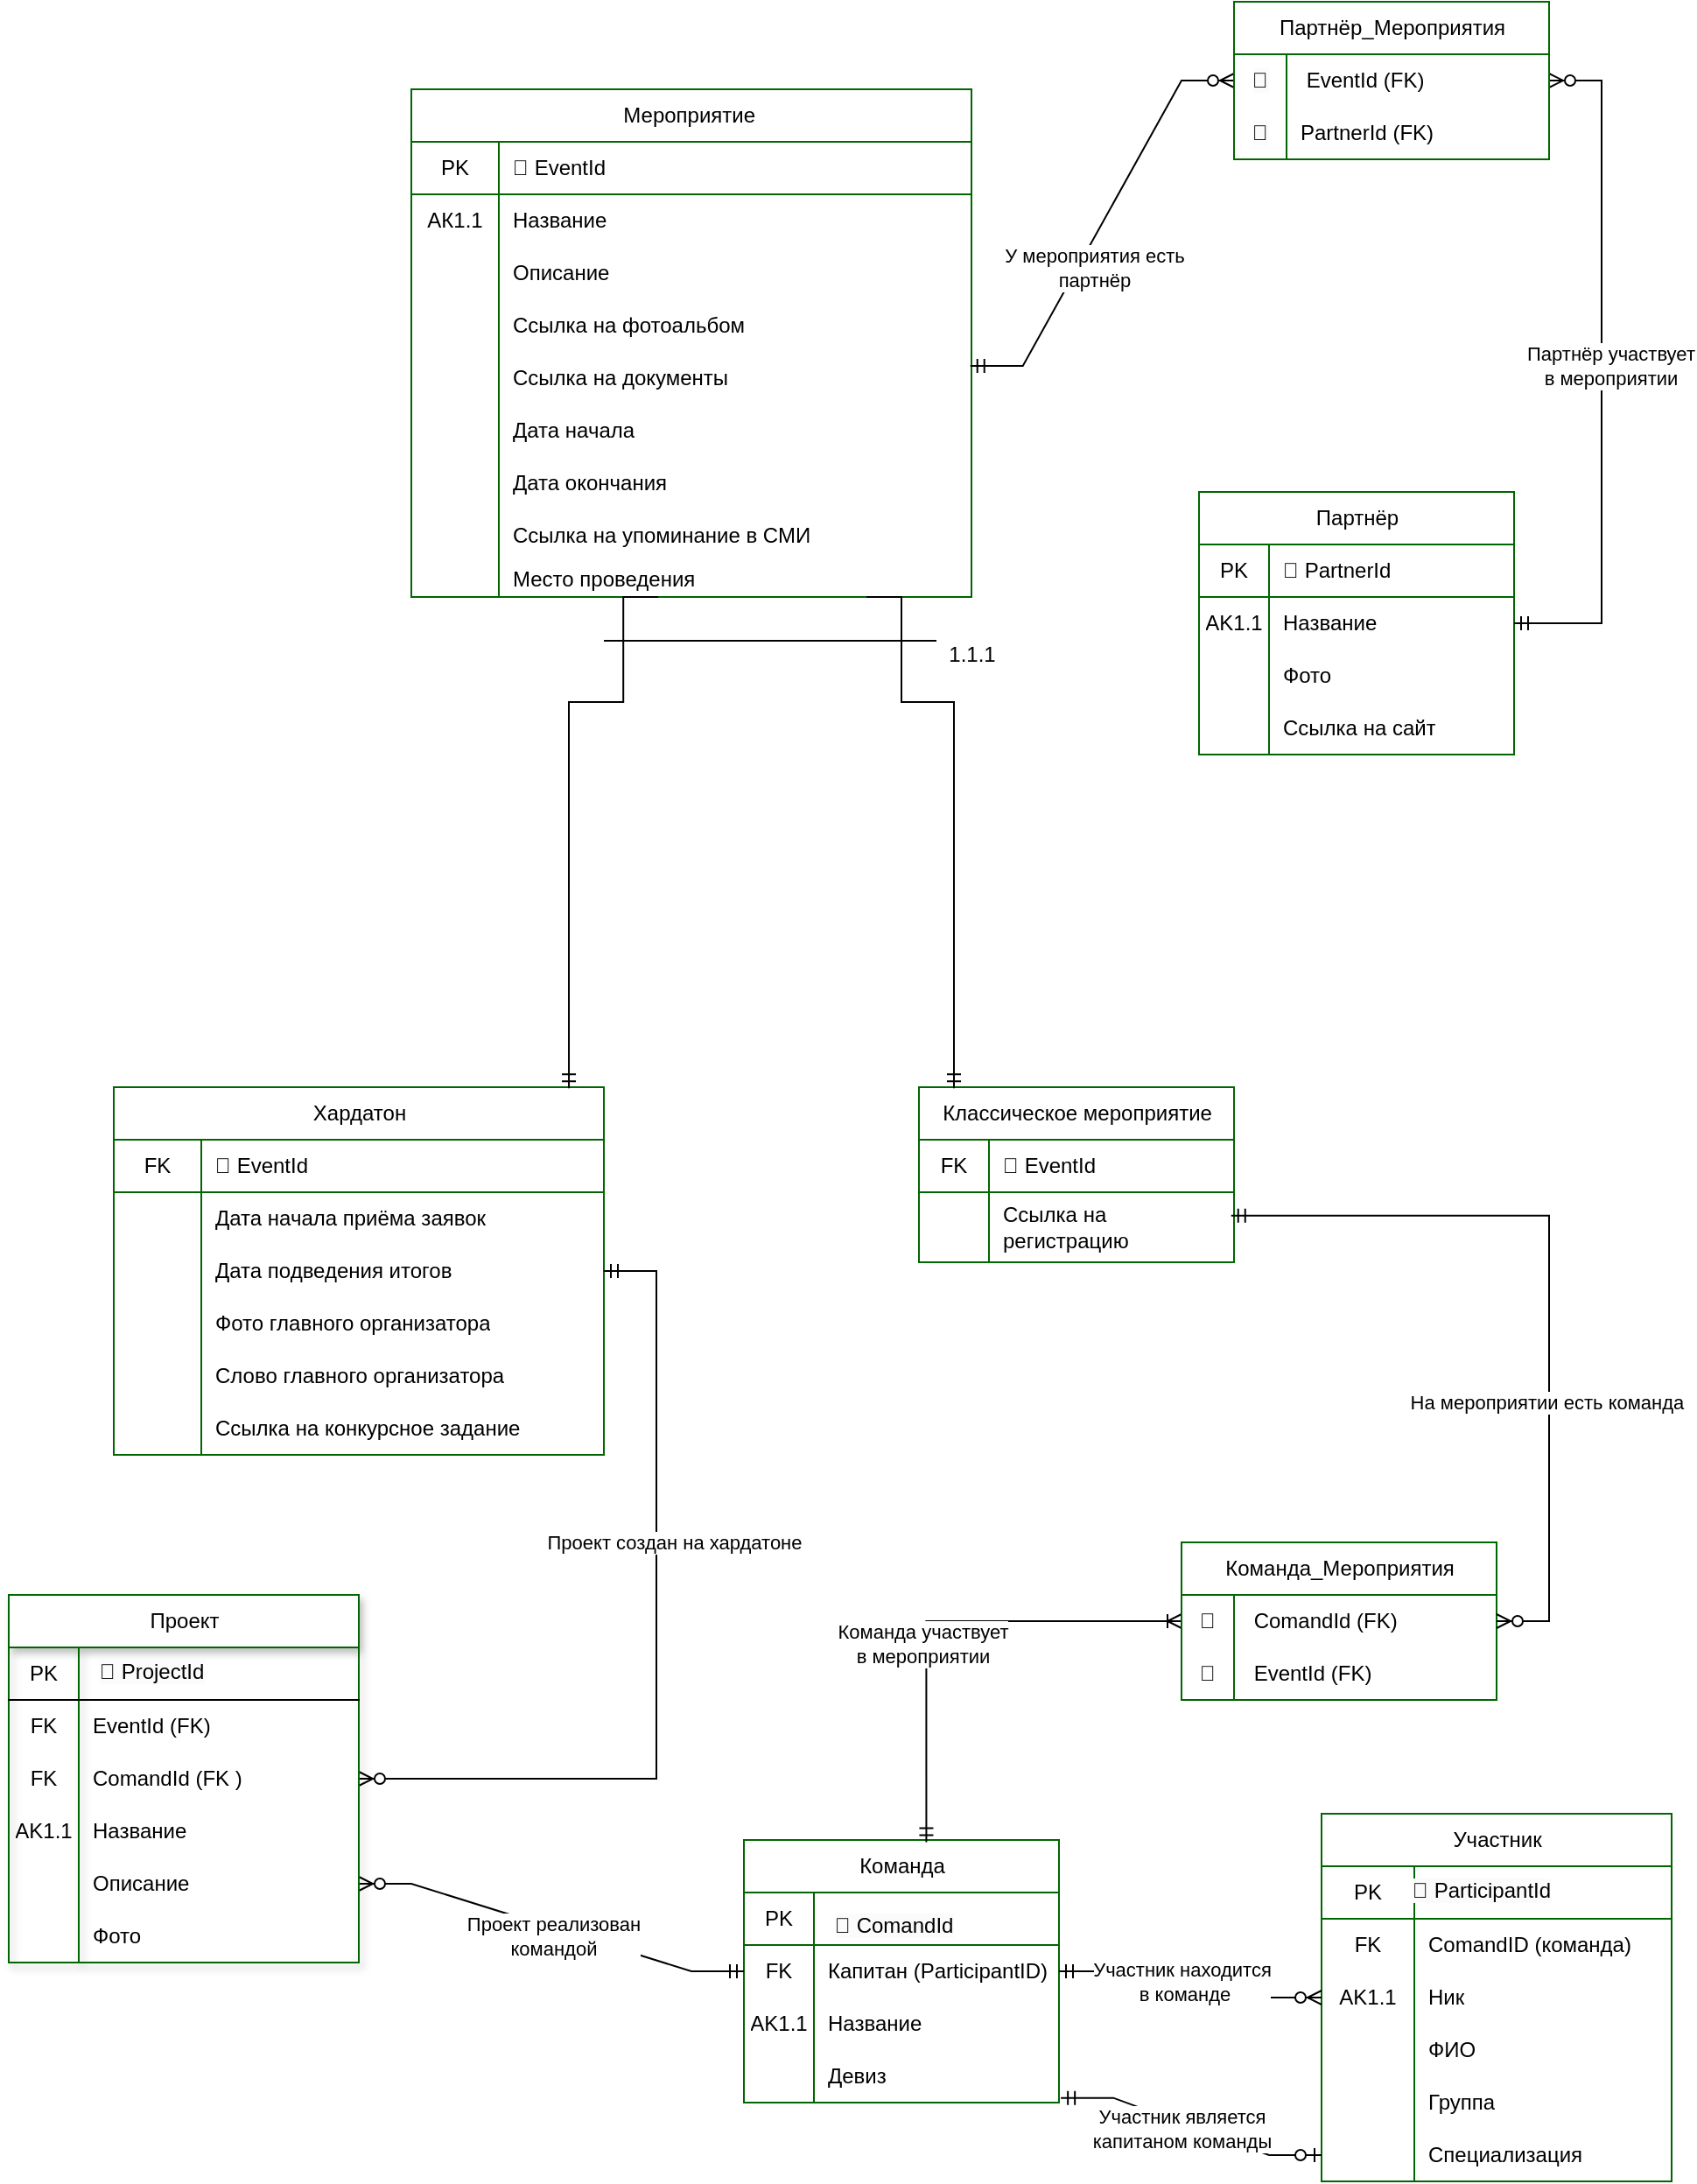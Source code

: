 <mxfile version="22.1.7" type="device">
  <diagram id="aGIFhMdzsM98lvhKbbP2" name="Rel">
    <mxGraphModel dx="1861" dy="1609" grid="1" gridSize="10" guides="1" tooltips="1" connect="1" arrows="1" fold="1" page="1" pageScale="1" pageWidth="827" pageHeight="1169" math="0" shadow="0">
      <root>
        <mxCell id="0" />
        <mxCell id="1" parent="0" />
        <mxCell id="I134rd438eyBnRnEvHKw-1" value="Мероприятие&amp;nbsp;" style="shape=table;startSize=30;container=1;collapsible=1;childLayout=tableLayout;fixedRows=1;rowLines=0;fontStyle=0;align=center;resizeLast=1;html=1;strokeColor=#006600;" parent="1" vertex="1">
          <mxGeometry x="160" y="-440" width="320" height="290" as="geometry">
            <mxRectangle x="190" y="20" width="120" height="30" as="alternateBounds" />
          </mxGeometry>
        </mxCell>
        <mxCell id="I134rd438eyBnRnEvHKw-2" value="" style="shape=tableRow;horizontal=0;startSize=0;swimlaneHead=0;swimlaneBody=0;fillColor=none;collapsible=0;dropTarget=0;points=[[0,0.5],[1,0.5]];portConstraint=eastwest;top=0;left=0;right=0;bottom=1;strokeColor=#006600;fontStyle=0" parent="I134rd438eyBnRnEvHKw-1" vertex="1">
          <mxGeometry y="30" width="320" height="30" as="geometry" />
        </mxCell>
        <mxCell id="I134rd438eyBnRnEvHKw-3" value="&lt;span style=&quot;&quot;&gt;PK&lt;/span&gt;" style="shape=partialRectangle;connectable=0;fillColor=none;top=0;left=0;bottom=0;right=0;fontStyle=0;overflow=hidden;whiteSpace=wrap;html=1;strokeColor=#006600;" parent="I134rd438eyBnRnEvHKw-2" vertex="1">
          <mxGeometry width="50" height="30" as="geometry">
            <mxRectangle width="50" height="30" as="alternateBounds" />
          </mxGeometry>
        </mxCell>
        <mxCell id="I134rd438eyBnRnEvHKw-4" value="" style="shape=partialRectangle;connectable=0;fillColor=none;top=0;left=0;bottom=0;right=0;align=left;spacingLeft=6;fontStyle=4;overflow=hidden;whiteSpace=wrap;html=1;strokeColor=#006600;" parent="I134rd438eyBnRnEvHKw-2" vertex="1">
          <mxGeometry x="50" width="270" height="30" as="geometry">
            <mxRectangle width="270" height="30" as="alternateBounds" />
          </mxGeometry>
        </mxCell>
        <mxCell id="I134rd438eyBnRnEvHKw-5" value="" style="shape=tableRow;horizontal=0;startSize=0;swimlaneHead=0;swimlaneBody=0;fillColor=none;collapsible=0;dropTarget=0;points=[[0,0.5],[1,0.5]];portConstraint=eastwest;top=0;left=0;right=0;bottom=0;strokeColor=#006600;fontStyle=0" parent="I134rd438eyBnRnEvHKw-1" vertex="1">
          <mxGeometry y="60" width="320" height="30" as="geometry" />
        </mxCell>
        <mxCell id="I134rd438eyBnRnEvHKw-6" value="АК1.1" style="shape=partialRectangle;connectable=0;fillColor=none;top=0;left=0;bottom=0;right=0;editable=1;overflow=hidden;whiteSpace=wrap;html=1;strokeColor=#006600;fontStyle=0" parent="I134rd438eyBnRnEvHKw-5" vertex="1">
          <mxGeometry width="50" height="30" as="geometry">
            <mxRectangle width="50" height="30" as="alternateBounds" />
          </mxGeometry>
        </mxCell>
        <mxCell id="I134rd438eyBnRnEvHKw-7" value="Название" style="shape=partialRectangle;connectable=0;fillColor=none;top=0;left=0;bottom=0;right=0;align=left;spacingLeft=6;overflow=hidden;whiteSpace=wrap;html=1;strokeColor=#006600;fontStyle=0" parent="I134rd438eyBnRnEvHKw-5" vertex="1">
          <mxGeometry x="50" width="270" height="30" as="geometry">
            <mxRectangle width="270" height="30" as="alternateBounds" />
          </mxGeometry>
        </mxCell>
        <mxCell id="I134rd438eyBnRnEvHKw-8" value="" style="shape=tableRow;horizontal=0;startSize=0;swimlaneHead=0;swimlaneBody=0;fillColor=none;collapsible=0;dropTarget=0;points=[[0,0.5],[1,0.5]];portConstraint=eastwest;top=0;left=0;right=0;bottom=0;strokeColor=#006600;fontStyle=0" parent="I134rd438eyBnRnEvHKw-1" vertex="1">
          <mxGeometry y="90" width="320" height="30" as="geometry" />
        </mxCell>
        <mxCell id="I134rd438eyBnRnEvHKw-9" value="" style="shape=partialRectangle;connectable=0;fillColor=none;top=0;left=0;bottom=0;right=0;editable=1;overflow=hidden;whiteSpace=wrap;html=1;strokeColor=#006600;fontStyle=0" parent="I134rd438eyBnRnEvHKw-8" vertex="1">
          <mxGeometry width="50" height="30" as="geometry">
            <mxRectangle width="50" height="30" as="alternateBounds" />
          </mxGeometry>
        </mxCell>
        <mxCell id="I134rd438eyBnRnEvHKw-10" value="Описание" style="shape=partialRectangle;connectable=0;fillColor=none;top=0;left=0;bottom=0;right=0;align=left;spacingLeft=6;overflow=hidden;whiteSpace=wrap;html=1;strokeColor=#006600;fontStyle=0" parent="I134rd438eyBnRnEvHKw-8" vertex="1">
          <mxGeometry x="50" width="270" height="30" as="geometry">
            <mxRectangle width="270" height="30" as="alternateBounds" />
          </mxGeometry>
        </mxCell>
        <mxCell id="I134rd438eyBnRnEvHKw-11" value="" style="shape=tableRow;horizontal=0;startSize=0;swimlaneHead=0;swimlaneBody=0;fillColor=none;collapsible=0;dropTarget=0;points=[[0,0.5],[1,0.5]];portConstraint=eastwest;top=0;left=0;right=0;bottom=0;strokeColor=#006600;fontStyle=0" parent="I134rd438eyBnRnEvHKw-1" vertex="1">
          <mxGeometry y="120" width="320" height="30" as="geometry" />
        </mxCell>
        <mxCell id="I134rd438eyBnRnEvHKw-12" value="" style="shape=partialRectangle;connectable=0;fillColor=none;top=0;left=0;bottom=0;right=0;editable=1;overflow=hidden;whiteSpace=wrap;html=1;strokeColor=#006600;fontStyle=0" parent="I134rd438eyBnRnEvHKw-11" vertex="1">
          <mxGeometry width="50" height="30" as="geometry">
            <mxRectangle width="50" height="30" as="alternateBounds" />
          </mxGeometry>
        </mxCell>
        <mxCell id="I134rd438eyBnRnEvHKw-13" value="Ссылка на фотоальбом" style="shape=partialRectangle;connectable=0;fillColor=none;top=0;left=0;bottom=0;right=0;align=left;spacingLeft=6;overflow=hidden;whiteSpace=wrap;html=1;strokeColor=#006600;fontStyle=0" parent="I134rd438eyBnRnEvHKw-11" vertex="1">
          <mxGeometry x="50" width="270" height="30" as="geometry">
            <mxRectangle width="270" height="30" as="alternateBounds" />
          </mxGeometry>
        </mxCell>
        <mxCell id="I134rd438eyBnRnEvHKw-93" value="" style="shape=tableRow;horizontal=0;startSize=0;swimlaneHead=0;swimlaneBody=0;fillColor=none;collapsible=0;dropTarget=0;points=[[0,0.5],[1,0.5]];portConstraint=eastwest;top=0;left=0;right=0;bottom=0;strokeColor=#006600;fontStyle=0" parent="I134rd438eyBnRnEvHKw-1" vertex="1">
          <mxGeometry y="150" width="320" height="30" as="geometry" />
        </mxCell>
        <mxCell id="I134rd438eyBnRnEvHKw-94" value="" style="shape=partialRectangle;connectable=0;fillColor=none;top=0;left=0;bottom=0;right=0;editable=1;overflow=hidden;whiteSpace=wrap;html=1;strokeColor=#006600;fontStyle=0" parent="I134rd438eyBnRnEvHKw-93" vertex="1">
          <mxGeometry width="50" height="30" as="geometry">
            <mxRectangle width="50" height="30" as="alternateBounds" />
          </mxGeometry>
        </mxCell>
        <mxCell id="I134rd438eyBnRnEvHKw-95" value="Ссылка на документы" style="shape=partialRectangle;connectable=0;fillColor=none;top=0;left=0;bottom=0;right=0;align=left;spacingLeft=6;overflow=hidden;whiteSpace=wrap;html=1;strokeColor=#006600;fontStyle=0" parent="I134rd438eyBnRnEvHKw-93" vertex="1">
          <mxGeometry x="50" width="270" height="30" as="geometry">
            <mxRectangle width="270" height="30" as="alternateBounds" />
          </mxGeometry>
        </mxCell>
        <mxCell id="I134rd438eyBnRnEvHKw-96" value="" style="shape=tableRow;horizontal=0;startSize=0;swimlaneHead=0;swimlaneBody=0;fillColor=none;collapsible=0;dropTarget=0;points=[[0,0.5],[1,0.5]];portConstraint=eastwest;top=0;left=0;right=0;bottom=0;strokeColor=#006600;fontStyle=0" parent="I134rd438eyBnRnEvHKw-1" vertex="1">
          <mxGeometry y="180" width="320" height="30" as="geometry" />
        </mxCell>
        <mxCell id="I134rd438eyBnRnEvHKw-97" value="" style="shape=partialRectangle;connectable=0;fillColor=none;top=0;left=0;bottom=0;right=0;editable=1;overflow=hidden;whiteSpace=wrap;html=1;strokeColor=#006600;fontStyle=0" parent="I134rd438eyBnRnEvHKw-96" vertex="1">
          <mxGeometry width="50" height="30" as="geometry">
            <mxRectangle width="50" height="30" as="alternateBounds" />
          </mxGeometry>
        </mxCell>
        <mxCell id="I134rd438eyBnRnEvHKw-98" value="Дата начала" style="shape=partialRectangle;connectable=0;fillColor=none;top=0;left=0;bottom=0;right=0;align=left;spacingLeft=6;overflow=hidden;whiteSpace=wrap;html=1;strokeColor=#006600;fontStyle=0" parent="I134rd438eyBnRnEvHKw-96" vertex="1">
          <mxGeometry x="50" width="270" height="30" as="geometry">
            <mxRectangle width="270" height="30" as="alternateBounds" />
          </mxGeometry>
        </mxCell>
        <mxCell id="I134rd438eyBnRnEvHKw-137" value="" style="shape=tableRow;horizontal=0;startSize=0;swimlaneHead=0;swimlaneBody=0;fillColor=none;collapsible=0;dropTarget=0;points=[[0,0.5],[1,0.5]];portConstraint=eastwest;top=0;left=0;right=0;bottom=0;strokeColor=#006600;fontStyle=0" parent="I134rd438eyBnRnEvHKw-1" vertex="1">
          <mxGeometry y="210" width="320" height="30" as="geometry" />
        </mxCell>
        <mxCell id="I134rd438eyBnRnEvHKw-138" value="" style="shape=partialRectangle;connectable=0;fillColor=none;top=0;left=0;bottom=0;right=0;editable=1;overflow=hidden;whiteSpace=wrap;html=1;strokeColor=#006600;fontStyle=0" parent="I134rd438eyBnRnEvHKw-137" vertex="1">
          <mxGeometry width="50" height="30" as="geometry">
            <mxRectangle width="50" height="30" as="alternateBounds" />
          </mxGeometry>
        </mxCell>
        <mxCell id="I134rd438eyBnRnEvHKw-139" value="Дата окончания" style="shape=partialRectangle;connectable=0;fillColor=none;top=0;left=0;bottom=0;right=0;align=left;spacingLeft=6;overflow=hidden;whiteSpace=wrap;html=1;strokeColor=#006600;fontStyle=0" parent="I134rd438eyBnRnEvHKw-137" vertex="1">
          <mxGeometry x="50" width="270" height="30" as="geometry">
            <mxRectangle width="270" height="30" as="alternateBounds" />
          </mxGeometry>
        </mxCell>
        <mxCell id="I134rd438eyBnRnEvHKw-140" value="" style="shape=tableRow;horizontal=0;startSize=0;swimlaneHead=0;swimlaneBody=0;fillColor=none;collapsible=0;dropTarget=0;points=[[0,0.5],[1,0.5]];portConstraint=eastwest;top=0;left=0;right=0;bottom=0;strokeColor=#006600;fontStyle=0" parent="I134rd438eyBnRnEvHKw-1" vertex="1">
          <mxGeometry y="240" width="320" height="30" as="geometry" />
        </mxCell>
        <mxCell id="I134rd438eyBnRnEvHKw-141" value="" style="shape=partialRectangle;connectable=0;fillColor=none;top=0;left=0;bottom=0;right=0;editable=1;overflow=hidden;whiteSpace=wrap;html=1;strokeColor=#006600;fontStyle=0" parent="I134rd438eyBnRnEvHKw-140" vertex="1">
          <mxGeometry width="50" height="30" as="geometry">
            <mxRectangle width="50" height="30" as="alternateBounds" />
          </mxGeometry>
        </mxCell>
        <mxCell id="I134rd438eyBnRnEvHKw-142" value="Ссылка на упоминание в СМИ" style="shape=partialRectangle;connectable=0;fillColor=none;top=0;left=0;bottom=0;right=0;align=left;spacingLeft=6;overflow=hidden;whiteSpace=wrap;html=1;strokeColor=#006600;fontStyle=0" parent="I134rd438eyBnRnEvHKw-140" vertex="1">
          <mxGeometry x="50" width="270" height="30" as="geometry">
            <mxRectangle width="270" height="30" as="alternateBounds" />
          </mxGeometry>
        </mxCell>
        <mxCell id="I134rd438eyBnRnEvHKw-143" value="" style="shape=tableRow;horizontal=0;startSize=0;swimlaneHead=0;swimlaneBody=0;fillColor=none;collapsible=0;dropTarget=0;points=[[0,0.5],[1,0.5]];portConstraint=eastwest;top=0;left=0;right=0;bottom=0;strokeColor=#006600;fontStyle=0" parent="I134rd438eyBnRnEvHKw-1" vertex="1">
          <mxGeometry y="270" width="320" height="20" as="geometry" />
        </mxCell>
        <mxCell id="I134rd438eyBnRnEvHKw-144" value="" style="shape=partialRectangle;connectable=0;fillColor=none;top=0;left=0;bottom=0;right=0;editable=1;overflow=hidden;whiteSpace=wrap;html=1;strokeColor=#006600;fontStyle=0" parent="I134rd438eyBnRnEvHKw-143" vertex="1">
          <mxGeometry width="50" height="20" as="geometry">
            <mxRectangle width="50" height="20" as="alternateBounds" />
          </mxGeometry>
        </mxCell>
        <mxCell id="I134rd438eyBnRnEvHKw-145" value="Место проведения" style="shape=partialRectangle;connectable=0;fillColor=none;top=0;left=0;bottom=0;right=0;align=left;spacingLeft=6;overflow=hidden;whiteSpace=wrap;html=1;strokeColor=#006600;fontStyle=0" parent="I134rd438eyBnRnEvHKw-143" vertex="1">
          <mxGeometry x="50" width="270" height="20" as="geometry">
            <mxRectangle width="270" height="20" as="alternateBounds" />
          </mxGeometry>
        </mxCell>
        <mxCell id="I134rd438eyBnRnEvHKw-14" value="Партнёр" style="shape=table;startSize=30;container=1;collapsible=1;childLayout=tableLayout;fixedRows=1;rowLines=0;fontStyle=0;align=center;resizeLast=1;html=1;strokeColor=#006600;" parent="1" vertex="1">
          <mxGeometry x="610" y="-210" width="180" height="150" as="geometry" />
        </mxCell>
        <mxCell id="I134rd438eyBnRnEvHKw-15" value="" style="shape=tableRow;horizontal=0;startSize=0;swimlaneHead=0;swimlaneBody=0;fillColor=none;collapsible=0;dropTarget=0;points=[[0,0.5],[1,0.5]];portConstraint=eastwest;top=0;left=0;right=0;bottom=1;strokeColor=#006600;fontStyle=0" parent="I134rd438eyBnRnEvHKw-14" vertex="1">
          <mxGeometry y="30" width="180" height="30" as="geometry" />
        </mxCell>
        <mxCell id="I134rd438eyBnRnEvHKw-16" value="PK" style="shape=partialRectangle;connectable=0;fillColor=none;top=0;left=0;bottom=0;right=0;fontStyle=0;overflow=hidden;whiteSpace=wrap;html=1;strokeColor=#006600;" parent="I134rd438eyBnRnEvHKw-15" vertex="1">
          <mxGeometry width="40" height="30" as="geometry">
            <mxRectangle width="40" height="30" as="alternateBounds" />
          </mxGeometry>
        </mxCell>
        <mxCell id="I134rd438eyBnRnEvHKw-17" value="" style="shape=partialRectangle;connectable=0;fillColor=none;top=0;left=0;bottom=0;right=0;align=left;spacingLeft=6;fontStyle=4;overflow=hidden;whiteSpace=wrap;html=1;strokeColor=#006600;" parent="I134rd438eyBnRnEvHKw-15" vertex="1">
          <mxGeometry x="40" width="140" height="30" as="geometry">
            <mxRectangle width="140" height="30" as="alternateBounds" />
          </mxGeometry>
        </mxCell>
        <mxCell id="I134rd438eyBnRnEvHKw-18" value="" style="shape=tableRow;horizontal=0;startSize=0;swimlaneHead=0;swimlaneBody=0;fillColor=none;collapsible=0;dropTarget=0;points=[[0,0.5],[1,0.5]];portConstraint=eastwest;top=0;left=0;right=0;bottom=0;strokeColor=#006600;fontStyle=0" parent="I134rd438eyBnRnEvHKw-14" vertex="1">
          <mxGeometry y="60" width="180" height="30" as="geometry" />
        </mxCell>
        <mxCell id="I134rd438eyBnRnEvHKw-19" value="AK1.1" style="shape=partialRectangle;connectable=0;fillColor=none;top=0;left=0;bottom=0;right=0;editable=1;overflow=hidden;whiteSpace=wrap;html=1;strokeColor=#006600;fontStyle=0" parent="I134rd438eyBnRnEvHKw-18" vertex="1">
          <mxGeometry width="40" height="30" as="geometry">
            <mxRectangle width="40" height="30" as="alternateBounds" />
          </mxGeometry>
        </mxCell>
        <mxCell id="I134rd438eyBnRnEvHKw-20" value="Название" style="shape=partialRectangle;connectable=0;fillColor=none;top=0;left=0;bottom=0;right=0;align=left;spacingLeft=6;overflow=hidden;whiteSpace=wrap;html=1;strokeColor=#006600;fontStyle=0" parent="I134rd438eyBnRnEvHKw-18" vertex="1">
          <mxGeometry x="40" width="140" height="30" as="geometry">
            <mxRectangle width="140" height="30" as="alternateBounds" />
          </mxGeometry>
        </mxCell>
        <mxCell id="I134rd438eyBnRnEvHKw-21" value="" style="shape=tableRow;horizontal=0;startSize=0;swimlaneHead=0;swimlaneBody=0;fillColor=none;collapsible=0;dropTarget=0;points=[[0,0.5],[1,0.5]];portConstraint=eastwest;top=0;left=0;right=0;bottom=0;strokeColor=#006600;fontStyle=0" parent="I134rd438eyBnRnEvHKw-14" vertex="1">
          <mxGeometry y="90" width="180" height="30" as="geometry" />
        </mxCell>
        <mxCell id="I134rd438eyBnRnEvHKw-22" value="" style="shape=partialRectangle;connectable=0;fillColor=none;top=0;left=0;bottom=0;right=0;editable=1;overflow=hidden;whiteSpace=wrap;html=1;strokeColor=#006600;fontStyle=0" parent="I134rd438eyBnRnEvHKw-21" vertex="1">
          <mxGeometry width="40" height="30" as="geometry">
            <mxRectangle width="40" height="30" as="alternateBounds" />
          </mxGeometry>
        </mxCell>
        <mxCell id="I134rd438eyBnRnEvHKw-23" value="Фото" style="shape=partialRectangle;connectable=0;fillColor=none;top=0;left=0;bottom=0;right=0;align=left;spacingLeft=6;overflow=hidden;whiteSpace=wrap;html=1;strokeColor=#006600;fontStyle=0" parent="I134rd438eyBnRnEvHKw-21" vertex="1">
          <mxGeometry x="40" width="140" height="30" as="geometry">
            <mxRectangle width="140" height="30" as="alternateBounds" />
          </mxGeometry>
        </mxCell>
        <mxCell id="I134rd438eyBnRnEvHKw-24" value="" style="shape=tableRow;horizontal=0;startSize=0;swimlaneHead=0;swimlaneBody=0;fillColor=none;collapsible=0;dropTarget=0;points=[[0,0.5],[1,0.5]];portConstraint=eastwest;top=0;left=0;right=0;bottom=0;strokeColor=#006600;fontStyle=0" parent="I134rd438eyBnRnEvHKw-14" vertex="1">
          <mxGeometry y="120" width="180" height="30" as="geometry" />
        </mxCell>
        <mxCell id="I134rd438eyBnRnEvHKw-25" value="" style="shape=partialRectangle;connectable=0;fillColor=none;top=0;left=0;bottom=0;right=0;editable=1;overflow=hidden;whiteSpace=wrap;html=1;strokeColor=#006600;fontStyle=0" parent="I134rd438eyBnRnEvHKw-24" vertex="1">
          <mxGeometry width="40" height="30" as="geometry">
            <mxRectangle width="40" height="30" as="alternateBounds" />
          </mxGeometry>
        </mxCell>
        <mxCell id="I134rd438eyBnRnEvHKw-26" value="Ссылка на сайт" style="shape=partialRectangle;connectable=0;fillColor=none;top=0;left=0;bottom=0;right=0;align=left;spacingLeft=6;overflow=hidden;whiteSpace=wrap;html=1;strokeColor=#006600;fontStyle=0" parent="I134rd438eyBnRnEvHKw-24" vertex="1">
          <mxGeometry x="40" width="140" height="30" as="geometry">
            <mxRectangle width="140" height="30" as="alternateBounds" />
          </mxGeometry>
        </mxCell>
        <mxCell id="I134rd438eyBnRnEvHKw-27" value="Хардатон" style="shape=table;startSize=30;container=1;collapsible=1;childLayout=tableLayout;fixedRows=1;rowLines=0;fontStyle=0;align=center;resizeLast=1;html=1;strokeColor=#006600;" parent="1" vertex="1">
          <mxGeometry x="-10" y="130" width="280" height="210" as="geometry" />
        </mxCell>
        <mxCell id="I134rd438eyBnRnEvHKw-28" value="" style="shape=tableRow;horizontal=0;startSize=0;swimlaneHead=0;swimlaneBody=0;fillColor=none;collapsible=0;dropTarget=0;points=[[0,0.5],[1,0.5]];portConstraint=eastwest;top=0;left=0;right=0;bottom=1;strokeColor=#006600;fontStyle=0" parent="I134rd438eyBnRnEvHKw-27" vertex="1">
          <mxGeometry y="30" width="280" height="30" as="geometry" />
        </mxCell>
        <mxCell id="I134rd438eyBnRnEvHKw-29" value="FK" style="shape=partialRectangle;connectable=0;fillColor=none;top=0;left=0;bottom=0;right=0;fontStyle=0;overflow=hidden;whiteSpace=wrap;html=1;strokeColor=#006600;" parent="I134rd438eyBnRnEvHKw-28" vertex="1">
          <mxGeometry width="50" height="30" as="geometry">
            <mxRectangle width="50" height="30" as="alternateBounds" />
          </mxGeometry>
        </mxCell>
        <mxCell id="I134rd438eyBnRnEvHKw-30" value="" style="shape=partialRectangle;connectable=0;fillColor=none;top=0;left=0;bottom=0;right=0;align=left;spacingLeft=6;fontStyle=4;overflow=hidden;whiteSpace=wrap;html=1;strokeColor=#006600;" parent="I134rd438eyBnRnEvHKw-28" vertex="1">
          <mxGeometry x="50" width="230" height="30" as="geometry">
            <mxRectangle width="230" height="30" as="alternateBounds" />
          </mxGeometry>
        </mxCell>
        <mxCell id="I134rd438eyBnRnEvHKw-34" value="" style="shape=tableRow;horizontal=0;startSize=0;swimlaneHead=0;swimlaneBody=0;fillColor=none;collapsible=0;dropTarget=0;points=[[0,0.5],[1,0.5]];portConstraint=eastwest;top=0;left=0;right=0;bottom=0;strokeColor=#006600;fontStyle=0" parent="I134rd438eyBnRnEvHKw-27" vertex="1">
          <mxGeometry y="60" width="280" height="30" as="geometry" />
        </mxCell>
        <mxCell id="I134rd438eyBnRnEvHKw-35" value="" style="shape=partialRectangle;connectable=0;fillColor=none;top=0;left=0;bottom=0;right=0;editable=1;overflow=hidden;whiteSpace=wrap;html=1;strokeColor=#006600;fontStyle=0" parent="I134rd438eyBnRnEvHKw-34" vertex="1">
          <mxGeometry width="50" height="30" as="geometry">
            <mxRectangle width="50" height="30" as="alternateBounds" />
          </mxGeometry>
        </mxCell>
        <mxCell id="I134rd438eyBnRnEvHKw-36" value="Дата начала приёма заявок" style="shape=partialRectangle;connectable=0;fillColor=none;top=0;left=0;bottom=0;right=0;align=left;spacingLeft=6;overflow=hidden;whiteSpace=wrap;html=1;strokeColor=#006600;fontStyle=0" parent="I134rd438eyBnRnEvHKw-34" vertex="1">
          <mxGeometry x="50" width="230" height="30" as="geometry">
            <mxRectangle width="230" height="30" as="alternateBounds" />
          </mxGeometry>
        </mxCell>
        <mxCell id="I134rd438eyBnRnEvHKw-37" value="" style="shape=tableRow;horizontal=0;startSize=0;swimlaneHead=0;swimlaneBody=0;fillColor=none;collapsible=0;dropTarget=0;points=[[0,0.5],[1,0.5]];portConstraint=eastwest;top=0;left=0;right=0;bottom=0;strokeColor=#006600;fontStyle=0" parent="I134rd438eyBnRnEvHKw-27" vertex="1">
          <mxGeometry y="90" width="280" height="30" as="geometry" />
        </mxCell>
        <mxCell id="I134rd438eyBnRnEvHKw-38" value="" style="shape=partialRectangle;connectable=0;fillColor=none;top=0;left=0;bottom=0;right=0;editable=1;overflow=hidden;whiteSpace=wrap;html=1;strokeColor=#006600;fontStyle=0" parent="I134rd438eyBnRnEvHKw-37" vertex="1">
          <mxGeometry width="50" height="30" as="geometry">
            <mxRectangle width="50" height="30" as="alternateBounds" />
          </mxGeometry>
        </mxCell>
        <mxCell id="I134rd438eyBnRnEvHKw-39" value="Дата подведения итогов" style="shape=partialRectangle;connectable=0;fillColor=none;top=0;left=0;bottom=0;right=0;align=left;spacingLeft=6;overflow=hidden;whiteSpace=wrap;html=1;strokeColor=#006600;fontStyle=0" parent="I134rd438eyBnRnEvHKw-37" vertex="1">
          <mxGeometry x="50" width="230" height="30" as="geometry">
            <mxRectangle width="230" height="30" as="alternateBounds" />
          </mxGeometry>
        </mxCell>
        <mxCell id="I134rd438eyBnRnEvHKw-146" value="" style="shape=tableRow;horizontal=0;startSize=0;swimlaneHead=0;swimlaneBody=0;fillColor=none;collapsible=0;dropTarget=0;points=[[0,0.5],[1,0.5]];portConstraint=eastwest;top=0;left=0;right=0;bottom=0;strokeColor=#006600;fontStyle=0" parent="I134rd438eyBnRnEvHKw-27" vertex="1">
          <mxGeometry y="120" width="280" height="30" as="geometry" />
        </mxCell>
        <mxCell id="I134rd438eyBnRnEvHKw-147" value="" style="shape=partialRectangle;connectable=0;fillColor=none;top=0;left=0;bottom=0;right=0;editable=1;overflow=hidden;whiteSpace=wrap;html=1;strokeColor=#006600;fontStyle=0" parent="I134rd438eyBnRnEvHKw-146" vertex="1">
          <mxGeometry width="50" height="30" as="geometry">
            <mxRectangle width="50" height="30" as="alternateBounds" />
          </mxGeometry>
        </mxCell>
        <mxCell id="I134rd438eyBnRnEvHKw-148" value="Фото главного организатора" style="shape=partialRectangle;connectable=0;fillColor=none;top=0;left=0;bottom=0;right=0;align=left;spacingLeft=6;overflow=hidden;whiteSpace=wrap;html=1;strokeColor=#006600;fontStyle=0" parent="I134rd438eyBnRnEvHKw-146" vertex="1">
          <mxGeometry x="50" width="230" height="30" as="geometry">
            <mxRectangle width="230" height="30" as="alternateBounds" />
          </mxGeometry>
        </mxCell>
        <mxCell id="I134rd438eyBnRnEvHKw-149" value="" style="shape=tableRow;horizontal=0;startSize=0;swimlaneHead=0;swimlaneBody=0;fillColor=none;collapsible=0;dropTarget=0;points=[[0,0.5],[1,0.5]];portConstraint=eastwest;top=0;left=0;right=0;bottom=0;strokeColor=#006600;fontStyle=0" parent="I134rd438eyBnRnEvHKw-27" vertex="1">
          <mxGeometry y="150" width="280" height="30" as="geometry" />
        </mxCell>
        <mxCell id="I134rd438eyBnRnEvHKw-150" value="" style="shape=partialRectangle;connectable=0;fillColor=none;top=0;left=0;bottom=0;right=0;editable=1;overflow=hidden;whiteSpace=wrap;html=1;strokeColor=#006600;fontStyle=0" parent="I134rd438eyBnRnEvHKw-149" vertex="1">
          <mxGeometry width="50" height="30" as="geometry">
            <mxRectangle width="50" height="30" as="alternateBounds" />
          </mxGeometry>
        </mxCell>
        <mxCell id="I134rd438eyBnRnEvHKw-151" value="Слово главного организатора" style="shape=partialRectangle;connectable=0;fillColor=none;top=0;left=0;bottom=0;right=0;align=left;spacingLeft=6;overflow=hidden;whiteSpace=wrap;html=1;strokeColor=#006600;fontStyle=0" parent="I134rd438eyBnRnEvHKw-149" vertex="1">
          <mxGeometry x="50" width="230" height="30" as="geometry">
            <mxRectangle width="230" height="30" as="alternateBounds" />
          </mxGeometry>
        </mxCell>
        <mxCell id="I134rd438eyBnRnEvHKw-171" value="" style="shape=tableRow;horizontal=0;startSize=0;swimlaneHead=0;swimlaneBody=0;fillColor=none;collapsible=0;dropTarget=0;points=[[0,0.5],[1,0.5]];portConstraint=eastwest;top=0;left=0;right=0;bottom=0;strokeColor=#006600;fontStyle=0" parent="I134rd438eyBnRnEvHKw-27" vertex="1">
          <mxGeometry y="180" width="280" height="30" as="geometry" />
        </mxCell>
        <mxCell id="I134rd438eyBnRnEvHKw-172" value="" style="shape=partialRectangle;connectable=0;fillColor=none;top=0;left=0;bottom=0;right=0;editable=1;overflow=hidden;whiteSpace=wrap;html=1;strokeColor=#006600;fontStyle=0" parent="I134rd438eyBnRnEvHKw-171" vertex="1">
          <mxGeometry width="50" height="30" as="geometry">
            <mxRectangle width="50" height="30" as="alternateBounds" />
          </mxGeometry>
        </mxCell>
        <mxCell id="I134rd438eyBnRnEvHKw-173" value="Ссылка на конкурсное задание&amp;nbsp;" style="shape=partialRectangle;connectable=0;fillColor=none;top=0;left=0;bottom=0;right=0;align=left;spacingLeft=6;overflow=hidden;whiteSpace=wrap;html=1;strokeColor=#006600;fontStyle=0" parent="I134rd438eyBnRnEvHKw-171" vertex="1">
          <mxGeometry x="50" width="230" height="30" as="geometry">
            <mxRectangle width="230" height="30" as="alternateBounds" />
          </mxGeometry>
        </mxCell>
        <mxCell id="I134rd438eyBnRnEvHKw-53" value="Команда" style="shape=table;startSize=30;container=1;collapsible=1;childLayout=tableLayout;fixedRows=1;rowLines=0;fontStyle=0;align=center;resizeLast=1;html=1;strokeColor=#006600;" parent="1" vertex="1">
          <mxGeometry x="350" y="560" width="180" height="150" as="geometry" />
        </mxCell>
        <mxCell id="I134rd438eyBnRnEvHKw-54" value="" style="shape=tableRow;horizontal=0;startSize=0;swimlaneHead=0;swimlaneBody=0;fillColor=none;collapsible=0;dropTarget=0;points=[[0,0.5],[1,0.5]];portConstraint=eastwest;top=0;left=0;right=0;bottom=1;strokeColor=#006600;fontStyle=0" parent="I134rd438eyBnRnEvHKw-53" vertex="1">
          <mxGeometry y="30" width="180" height="30" as="geometry" />
        </mxCell>
        <mxCell id="I134rd438eyBnRnEvHKw-55" value="PK" style="shape=partialRectangle;connectable=0;fillColor=none;top=0;left=0;bottom=0;right=0;fontStyle=0;overflow=hidden;whiteSpace=wrap;html=1;strokeColor=#006600;" parent="I134rd438eyBnRnEvHKw-54" vertex="1">
          <mxGeometry width="40" height="30" as="geometry">
            <mxRectangle width="40" height="30" as="alternateBounds" />
          </mxGeometry>
        </mxCell>
        <mxCell id="I134rd438eyBnRnEvHKw-56" value="" style="shape=partialRectangle;connectable=0;fillColor=none;top=0;left=0;bottom=0;right=0;align=left;spacingLeft=6;fontStyle=4;overflow=hidden;whiteSpace=wrap;html=1;strokeColor=#006600;" parent="I134rd438eyBnRnEvHKw-54" vertex="1">
          <mxGeometry x="40" width="140" height="30" as="geometry">
            <mxRectangle width="140" height="30" as="alternateBounds" />
          </mxGeometry>
        </mxCell>
        <mxCell id="I134rd438eyBnRnEvHKw-60" value="" style="shape=tableRow;horizontal=0;startSize=0;swimlaneHead=0;swimlaneBody=0;fillColor=none;collapsible=0;dropTarget=0;points=[[0,0.5],[1,0.5]];portConstraint=eastwest;top=0;left=0;right=0;bottom=0;strokeColor=#006600;fontStyle=0" parent="I134rd438eyBnRnEvHKw-53" vertex="1">
          <mxGeometry y="60" width="180" height="30" as="geometry" />
        </mxCell>
        <mxCell id="I134rd438eyBnRnEvHKw-61" value="&lt;span&gt;FK&lt;/span&gt;" style="shape=partialRectangle;connectable=0;fillColor=none;top=0;left=0;bottom=0;right=0;editable=1;overflow=hidden;whiteSpace=wrap;html=1;strokeColor=#006600;fontStyle=0" parent="I134rd438eyBnRnEvHKw-60" vertex="1">
          <mxGeometry width="40" height="30" as="geometry">
            <mxRectangle width="40" height="30" as="alternateBounds" />
          </mxGeometry>
        </mxCell>
        <mxCell id="I134rd438eyBnRnEvHKw-62" value="Капитан (ParticipantID)" style="shape=partialRectangle;connectable=0;fillColor=none;top=0;left=0;bottom=0;right=0;align=left;spacingLeft=6;overflow=hidden;whiteSpace=wrap;html=1;strokeColor=#006600;fontStyle=0" parent="I134rd438eyBnRnEvHKw-60" vertex="1">
          <mxGeometry x="40" width="140" height="30" as="geometry">
            <mxRectangle width="140" height="30" as="alternateBounds" />
          </mxGeometry>
        </mxCell>
        <mxCell id="I134rd438eyBnRnEvHKw-57" value="" style="shape=tableRow;horizontal=0;startSize=0;swimlaneHead=0;swimlaneBody=0;fillColor=none;collapsible=0;dropTarget=0;points=[[0,0.5],[1,0.5]];portConstraint=eastwest;top=0;left=0;right=0;bottom=0;strokeColor=#006600;fontStyle=0" parent="I134rd438eyBnRnEvHKw-53" vertex="1">
          <mxGeometry y="90" width="180" height="30" as="geometry" />
        </mxCell>
        <mxCell id="I134rd438eyBnRnEvHKw-58" value="AK1.1" style="shape=partialRectangle;connectable=0;fillColor=none;top=0;left=0;bottom=0;right=0;editable=1;overflow=hidden;whiteSpace=wrap;html=1;strokeColor=#006600;fontStyle=0" parent="I134rd438eyBnRnEvHKw-57" vertex="1">
          <mxGeometry width="40" height="30" as="geometry">
            <mxRectangle width="40" height="30" as="alternateBounds" />
          </mxGeometry>
        </mxCell>
        <mxCell id="I134rd438eyBnRnEvHKw-59" value="Название" style="shape=partialRectangle;connectable=0;fillColor=none;top=0;left=0;bottom=0;right=0;align=left;spacingLeft=6;overflow=hidden;whiteSpace=wrap;html=1;strokeColor=#006600;fontStyle=0" parent="I134rd438eyBnRnEvHKw-57" vertex="1">
          <mxGeometry x="40" width="140" height="30" as="geometry">
            <mxRectangle width="140" height="30" as="alternateBounds" />
          </mxGeometry>
        </mxCell>
        <mxCell id="I134rd438eyBnRnEvHKw-63" value="" style="shape=tableRow;horizontal=0;startSize=0;swimlaneHead=0;swimlaneBody=0;fillColor=none;collapsible=0;dropTarget=0;points=[[0,0.5],[1,0.5]];portConstraint=eastwest;top=0;left=0;right=0;bottom=0;strokeColor=#006600;fontStyle=0" parent="I134rd438eyBnRnEvHKw-53" vertex="1">
          <mxGeometry y="120" width="180" height="30" as="geometry" />
        </mxCell>
        <mxCell id="I134rd438eyBnRnEvHKw-64" value="" style="shape=partialRectangle;connectable=0;fillColor=none;top=0;left=0;bottom=0;right=0;editable=1;overflow=hidden;whiteSpace=wrap;html=1;strokeColor=#006600;fontStyle=0" parent="I134rd438eyBnRnEvHKw-63" vertex="1">
          <mxGeometry width="40" height="30" as="geometry">
            <mxRectangle width="40" height="30" as="alternateBounds" />
          </mxGeometry>
        </mxCell>
        <mxCell id="I134rd438eyBnRnEvHKw-65" value="Девиз" style="shape=partialRectangle;connectable=0;fillColor=none;top=0;left=0;bottom=0;right=0;align=left;spacingLeft=6;overflow=hidden;whiteSpace=wrap;html=1;strokeColor=#006600;fontStyle=0" parent="I134rd438eyBnRnEvHKw-63" vertex="1">
          <mxGeometry x="40" width="140" height="30" as="geometry">
            <mxRectangle width="140" height="30" as="alternateBounds" />
          </mxGeometry>
        </mxCell>
        <mxCell id="I134rd438eyBnRnEvHKw-66" value="Участник" style="shape=table;startSize=30;container=1;collapsible=1;childLayout=tableLayout;fixedRows=1;rowLines=0;fontStyle=0;align=center;resizeLast=1;html=1;strokeColor=#006600;" parent="1" vertex="1">
          <mxGeometry x="680" y="545" width="200" height="210" as="geometry" />
        </mxCell>
        <mxCell id="I134rd438eyBnRnEvHKw-67" value="" style="shape=tableRow;horizontal=0;startSize=0;swimlaneHead=0;swimlaneBody=0;fillColor=none;collapsible=0;dropTarget=0;points=[[0,0.5],[1,0.5]];portConstraint=eastwest;top=0;left=0;right=0;bottom=1;strokeColor=#006600;fontStyle=0" parent="I134rd438eyBnRnEvHKw-66" vertex="1">
          <mxGeometry y="30" width="200" height="30" as="geometry" />
        </mxCell>
        <mxCell id="I134rd438eyBnRnEvHKw-68" value="PK" style="shape=partialRectangle;connectable=0;fillColor=none;top=0;left=0;bottom=0;right=0;fontStyle=0;overflow=hidden;whiteSpace=wrap;html=1;strokeColor=#006600;" parent="I134rd438eyBnRnEvHKw-67" vertex="1">
          <mxGeometry width="53" height="30" as="geometry">
            <mxRectangle width="53" height="30" as="alternateBounds" />
          </mxGeometry>
        </mxCell>
        <mxCell id="I134rd438eyBnRnEvHKw-69" value="" style="shape=partialRectangle;connectable=0;fillColor=none;top=0;left=0;bottom=0;right=0;align=left;spacingLeft=6;fontStyle=4;overflow=hidden;whiteSpace=wrap;html=1;strokeColor=#006600;" parent="I134rd438eyBnRnEvHKw-67" vertex="1">
          <mxGeometry x="53" width="147" height="30" as="geometry">
            <mxRectangle width="147" height="30" as="alternateBounds" />
          </mxGeometry>
        </mxCell>
        <mxCell id="I134rd438eyBnRnEvHKw-70" value="" style="shape=tableRow;horizontal=0;startSize=0;swimlaneHead=0;swimlaneBody=0;fillColor=none;collapsible=0;dropTarget=0;points=[[0,0.5],[1,0.5]];portConstraint=eastwest;top=0;left=0;right=0;bottom=0;strokeColor=#006600;fontStyle=0" parent="I134rd438eyBnRnEvHKw-66" vertex="1">
          <mxGeometry y="60" width="200" height="30" as="geometry" />
        </mxCell>
        <mxCell id="I134rd438eyBnRnEvHKw-71" value="&lt;span&gt;FK&lt;/span&gt;" style="shape=partialRectangle;connectable=0;fillColor=none;top=0;left=0;bottom=0;right=0;editable=1;overflow=hidden;whiteSpace=wrap;html=1;strokeColor=#006600;fontStyle=0" parent="I134rd438eyBnRnEvHKw-70" vertex="1">
          <mxGeometry width="53" height="30" as="geometry">
            <mxRectangle width="53" height="30" as="alternateBounds" />
          </mxGeometry>
        </mxCell>
        <mxCell id="I134rd438eyBnRnEvHKw-72" value="ComandID (команда)" style="shape=partialRectangle;connectable=0;fillColor=none;top=0;left=0;bottom=0;right=0;align=left;spacingLeft=6;overflow=hidden;whiteSpace=wrap;html=1;strokeColor=#006600;fontStyle=0" parent="I134rd438eyBnRnEvHKw-70" vertex="1">
          <mxGeometry x="53" width="147" height="30" as="geometry">
            <mxRectangle width="147" height="30" as="alternateBounds" />
          </mxGeometry>
        </mxCell>
        <mxCell id="I134rd438eyBnRnEvHKw-228" value="" style="shape=tableRow;horizontal=0;startSize=0;swimlaneHead=0;swimlaneBody=0;fillColor=none;collapsible=0;dropTarget=0;points=[[0,0.5],[1,0.5]];portConstraint=eastwest;top=0;left=0;right=0;bottom=0;strokeColor=#006600;fontStyle=0" parent="I134rd438eyBnRnEvHKw-66" vertex="1">
          <mxGeometry y="90" width="200" height="30" as="geometry" />
        </mxCell>
        <mxCell id="I134rd438eyBnRnEvHKw-229" value="AK1.1" style="shape=partialRectangle;connectable=0;fillColor=none;top=0;left=0;bottom=0;right=0;editable=1;overflow=hidden;whiteSpace=wrap;html=1;strokeColor=#006600;fontStyle=0" parent="I134rd438eyBnRnEvHKw-228" vertex="1">
          <mxGeometry width="53" height="30" as="geometry">
            <mxRectangle width="53" height="30" as="alternateBounds" />
          </mxGeometry>
        </mxCell>
        <mxCell id="I134rd438eyBnRnEvHKw-230" value="Ник" style="shape=partialRectangle;connectable=0;fillColor=none;top=0;left=0;bottom=0;right=0;align=left;spacingLeft=6;overflow=hidden;whiteSpace=wrap;html=1;strokeColor=#006600;fontStyle=0" parent="I134rd438eyBnRnEvHKw-228" vertex="1">
          <mxGeometry x="53" width="147" height="30" as="geometry">
            <mxRectangle width="147" height="30" as="alternateBounds" />
          </mxGeometry>
        </mxCell>
        <mxCell id="I134rd438eyBnRnEvHKw-73" value="" style="shape=tableRow;horizontal=0;startSize=0;swimlaneHead=0;swimlaneBody=0;fillColor=none;collapsible=0;dropTarget=0;points=[[0,0.5],[1,0.5]];portConstraint=eastwest;top=0;left=0;right=0;bottom=0;strokeColor=#006600;fontStyle=0" parent="I134rd438eyBnRnEvHKw-66" vertex="1">
          <mxGeometry y="120" width="200" height="30" as="geometry" />
        </mxCell>
        <mxCell id="I134rd438eyBnRnEvHKw-74" value="" style="shape=partialRectangle;connectable=0;fillColor=none;top=0;left=0;bottom=0;right=0;editable=1;overflow=hidden;whiteSpace=wrap;html=1;strokeColor=#006600;fontStyle=0" parent="I134rd438eyBnRnEvHKw-73" vertex="1">
          <mxGeometry width="53" height="30" as="geometry">
            <mxRectangle width="53" height="30" as="alternateBounds" />
          </mxGeometry>
        </mxCell>
        <mxCell id="I134rd438eyBnRnEvHKw-75" value="ФИО" style="shape=partialRectangle;connectable=0;fillColor=none;top=0;left=0;bottom=0;right=0;align=left;spacingLeft=6;overflow=hidden;whiteSpace=wrap;html=1;strokeColor=#006600;fontStyle=0" parent="I134rd438eyBnRnEvHKw-73" vertex="1">
          <mxGeometry x="53" width="147" height="30" as="geometry">
            <mxRectangle width="147" height="30" as="alternateBounds" />
          </mxGeometry>
        </mxCell>
        <mxCell id="I134rd438eyBnRnEvHKw-76" value="" style="shape=tableRow;horizontal=0;startSize=0;swimlaneHead=0;swimlaneBody=0;fillColor=none;collapsible=0;dropTarget=0;points=[[0,0.5],[1,0.5]];portConstraint=eastwest;top=0;left=0;right=0;bottom=0;strokeColor=#006600;fontStyle=0" parent="I134rd438eyBnRnEvHKw-66" vertex="1">
          <mxGeometry y="150" width="200" height="30" as="geometry" />
        </mxCell>
        <mxCell id="I134rd438eyBnRnEvHKw-77" value="" style="shape=partialRectangle;connectable=0;fillColor=none;top=0;left=0;bottom=0;right=0;editable=1;overflow=hidden;whiteSpace=wrap;html=1;strokeColor=#006600;fontStyle=0" parent="I134rd438eyBnRnEvHKw-76" vertex="1">
          <mxGeometry width="53" height="30" as="geometry">
            <mxRectangle width="53" height="30" as="alternateBounds" />
          </mxGeometry>
        </mxCell>
        <mxCell id="I134rd438eyBnRnEvHKw-78" value="Группа" style="shape=partialRectangle;connectable=0;fillColor=none;top=0;left=0;bottom=0;right=0;align=left;spacingLeft=6;overflow=hidden;whiteSpace=wrap;html=1;strokeColor=#006600;fontStyle=0" parent="I134rd438eyBnRnEvHKw-76" vertex="1">
          <mxGeometry x="53" width="147" height="30" as="geometry">
            <mxRectangle width="147" height="30" as="alternateBounds" />
          </mxGeometry>
        </mxCell>
        <mxCell id="I134rd438eyBnRnEvHKw-177" value="" style="shape=tableRow;horizontal=0;startSize=0;swimlaneHead=0;swimlaneBody=0;fillColor=none;collapsible=0;dropTarget=0;points=[[0,0.5],[1,0.5]];portConstraint=eastwest;top=0;left=0;right=0;bottom=0;strokeColor=#006600;fontStyle=0" parent="I134rd438eyBnRnEvHKw-66" vertex="1">
          <mxGeometry y="180" width="200" height="30" as="geometry" />
        </mxCell>
        <mxCell id="I134rd438eyBnRnEvHKw-178" value="" style="shape=partialRectangle;connectable=0;fillColor=none;top=0;left=0;bottom=0;right=0;editable=1;overflow=hidden;whiteSpace=wrap;html=1;strokeColor=#006600;fontStyle=0" parent="I134rd438eyBnRnEvHKw-177" vertex="1">
          <mxGeometry width="53" height="30" as="geometry">
            <mxRectangle width="53" height="30" as="alternateBounds" />
          </mxGeometry>
        </mxCell>
        <mxCell id="I134rd438eyBnRnEvHKw-179" value="Специализация" style="shape=partialRectangle;connectable=0;fillColor=none;top=0;left=0;bottom=0;right=0;align=left;spacingLeft=6;overflow=hidden;whiteSpace=wrap;html=1;strokeColor=#006600;fontStyle=0" parent="I134rd438eyBnRnEvHKw-177" vertex="1">
          <mxGeometry x="53" width="147" height="30" as="geometry">
            <mxRectangle width="147" height="30" as="alternateBounds" />
          </mxGeometry>
        </mxCell>
        <mxCell id="I134rd438eyBnRnEvHKw-40" value="Классическое мероприятие" style="shape=table;startSize=30;container=1;collapsible=1;childLayout=tableLayout;fixedRows=1;rowLines=0;fontStyle=0;align=center;resizeLast=1;html=1;strokeColor=#006600;" parent="1" vertex="1">
          <mxGeometry x="450" y="130" width="180" height="100" as="geometry" />
        </mxCell>
        <mxCell id="I134rd438eyBnRnEvHKw-41" value="" style="shape=tableRow;horizontal=0;startSize=0;swimlaneHead=0;swimlaneBody=0;fillColor=none;collapsible=0;dropTarget=0;points=[[0,0.5],[1,0.5]];portConstraint=eastwest;top=0;left=0;right=0;bottom=1;strokeColor=#006600;fontStyle=0" parent="I134rd438eyBnRnEvHKw-40" vertex="1">
          <mxGeometry y="30" width="180" height="30" as="geometry" />
        </mxCell>
        <mxCell id="I134rd438eyBnRnEvHKw-42" value="FK" style="shape=partialRectangle;connectable=0;fillColor=none;top=0;left=0;bottom=0;right=0;fontStyle=0;overflow=hidden;whiteSpace=wrap;html=1;strokeColor=#006600;" parent="I134rd438eyBnRnEvHKw-41" vertex="1">
          <mxGeometry width="40" height="30" as="geometry">
            <mxRectangle width="40" height="30" as="alternateBounds" />
          </mxGeometry>
        </mxCell>
        <mxCell id="I134rd438eyBnRnEvHKw-43" value="" style="shape=partialRectangle;connectable=0;fillColor=none;top=0;left=0;bottom=0;right=0;align=left;spacingLeft=6;fontStyle=4;overflow=hidden;whiteSpace=wrap;html=1;strokeColor=#006600;" parent="I134rd438eyBnRnEvHKw-41" vertex="1">
          <mxGeometry x="40" width="140" height="30" as="geometry">
            <mxRectangle width="140" height="30" as="alternateBounds" />
          </mxGeometry>
        </mxCell>
        <mxCell id="I134rd438eyBnRnEvHKw-47" value="" style="shape=tableRow;horizontal=0;startSize=0;swimlaneHead=0;swimlaneBody=0;fillColor=none;collapsible=0;dropTarget=0;points=[[0,0.5],[1,0.5]];portConstraint=eastwest;top=0;left=0;right=0;bottom=0;strokeColor=#006600;fontStyle=0" parent="I134rd438eyBnRnEvHKw-40" vertex="1">
          <mxGeometry y="60" width="180" height="40" as="geometry" />
        </mxCell>
        <mxCell id="I134rd438eyBnRnEvHKw-48" value="" style="shape=partialRectangle;connectable=0;fillColor=none;top=0;left=0;bottom=0;right=0;editable=1;overflow=hidden;whiteSpace=wrap;html=1;strokeColor=#006600;fontStyle=0" parent="I134rd438eyBnRnEvHKw-47" vertex="1">
          <mxGeometry width="40" height="40" as="geometry">
            <mxRectangle width="40" height="40" as="alternateBounds" />
          </mxGeometry>
        </mxCell>
        <mxCell id="I134rd438eyBnRnEvHKw-49" value="Ссылка на регистрацию" style="shape=partialRectangle;connectable=0;fillColor=none;top=0;left=0;bottom=0;right=0;align=left;spacingLeft=6;overflow=hidden;whiteSpace=wrap;html=1;strokeColor=#006600;fontStyle=0" parent="I134rd438eyBnRnEvHKw-47" vertex="1">
          <mxGeometry x="40" width="140" height="40" as="geometry">
            <mxRectangle width="140" height="40" as="alternateBounds" />
          </mxGeometry>
        </mxCell>
        <mxCell id="I134rd438eyBnRnEvHKw-213" value="" style="edgeStyle=entityRelationEdgeStyle;fontSize=12;html=1;endArrow=ERzeroToMany;startArrow=ERmandOne;rounded=0;fontStyle=0;" parent="1" source="I134rd438eyBnRnEvHKw-53" target="SjiSp5OogTzmZZQgio8d-96" edge="1">
          <mxGeometry width="100" height="100" relative="1" as="geometry">
            <mxPoint x="90" y="790" as="sourcePoint" />
            <mxPoint x="170" y="525" as="targetPoint" />
            <Array as="points">
              <mxPoint x="60" y="580" />
            </Array>
          </mxGeometry>
        </mxCell>
        <mxCell id="7mcDqr7fuQIiHiMMQimq-2" value="Проект реализован &lt;br&gt;командой&lt;br&gt;" style="edgeLabel;html=1;align=center;verticalAlign=middle;resizable=0;points=[];fontStyle=0" parent="I134rd438eyBnRnEvHKw-213" vertex="1" connectable="0">
          <mxGeometry x="0.271" y="-3" relative="1" as="geometry">
            <mxPoint x="29" y="17" as="offset" />
          </mxGeometry>
        </mxCell>
        <mxCell id="I134rd438eyBnRnEvHKw-214" value="" style="edgeStyle=entityRelationEdgeStyle;fontSize=12;html=1;endArrow=ERzeroToMany;startArrow=ERmandOne;rounded=0;fontStyle=0" parent="1" source="I134rd438eyBnRnEvHKw-27" target="SjiSp5OogTzmZZQgio8d-59" edge="1">
          <mxGeometry width="100" height="100" relative="1" as="geometry">
            <mxPoint x="230" y="455" as="sourcePoint" />
            <mxPoint x="370" y="165" as="targetPoint" />
            <Array as="points">
              <mxPoint x="-36.8" y="366.09" />
              <mxPoint x="68.2" y="326.09" />
              <mxPoint x="390" y="210" />
              <mxPoint x="260" y="280" />
              <mxPoint x="48.2" y="346.09" />
            </Array>
          </mxGeometry>
        </mxCell>
        <mxCell id="7mcDqr7fuQIiHiMMQimq-1" value="Проект создан на хардатоне" style="edgeLabel;html=1;align=center;verticalAlign=middle;resizable=0;points=[];fontStyle=0" parent="I134rd438eyBnRnEvHKw-214" vertex="1" connectable="0">
          <mxGeometry x="0.044" y="2" relative="1" as="geometry">
            <mxPoint x="8" y="-71" as="offset" />
          </mxGeometry>
        </mxCell>
        <mxCell id="Cl-wR8UIsqQgberu-ycO-15" value="" style="edgeStyle=entityRelationEdgeStyle;fontSize=12;html=1;endArrow=ERzeroToMany;startArrow=ERmandOne;rounded=0;exitX=0.998;exitY=0.267;exitDx=0;exitDy=0;exitPerimeter=0;fontStyle=0" parent="1" source="I134rd438eyBnRnEvHKw-93" target="SjiSp5OogTzmZZQgio8d-15" edge="1">
          <mxGeometry width="100" height="100" relative="1" as="geometry">
            <mxPoint x="490" y="-260" as="sourcePoint" />
            <mxPoint x="630" y="-405" as="targetPoint" />
          </mxGeometry>
        </mxCell>
        <mxCell id="7mcDqr7fuQIiHiMMQimq-14" value="У мероприятия есть &lt;br&gt;партнёр" style="edgeLabel;html=1;align=center;verticalAlign=middle;resizable=0;points=[];fontStyle=0" parent="Cl-wR8UIsqQgberu-ycO-15" vertex="1" connectable="0">
          <mxGeometry x="-0.291" y="5" relative="1" as="geometry">
            <mxPoint x="17" y="-4" as="offset" />
          </mxGeometry>
        </mxCell>
        <mxCell id="Cl-wR8UIsqQgberu-ycO-16" value="" style="edgeStyle=entityRelationEdgeStyle;fontSize=12;html=1;endArrow=ERzeroToMany;startArrow=ERmandOne;rounded=0;fontStyle=0" parent="1" source="I134rd438eyBnRnEvHKw-14" target="SjiSp5OogTzmZZQgio8d-11" edge="1">
          <mxGeometry width="100" height="100" relative="1" as="geometry">
            <mxPoint x="730" y="-147" as="sourcePoint" />
            <mxPoint x="810" y="-405" as="targetPoint" />
          </mxGeometry>
        </mxCell>
        <mxCell id="7mcDqr7fuQIiHiMMQimq-11" value="Партнёр участвует &lt;br&gt;в мероприятии" style="edgeLabel;html=1;align=center;verticalAlign=middle;resizable=0;points=[];fontStyle=0" parent="Cl-wR8UIsqQgberu-ycO-16" vertex="1" connectable="0">
          <mxGeometry x="0.014" y="-5" relative="1" as="geometry">
            <mxPoint as="offset" />
          </mxGeometry>
        </mxCell>
        <mxCell id="Cl-wR8UIsqQgberu-ycO-25" value="" style="edgeStyle=orthogonalEdgeStyle;fontSize=12;html=1;endArrow=ERoneToMany;startArrow=ERmandOne;rounded=0;elbow=vertical;exitX=0.579;exitY=0.008;exitDx=0;exitDy=0;exitPerimeter=0;fontStyle=0" parent="1" source="I134rd438eyBnRnEvHKw-53" target="SjiSp5OogTzmZZQgio8d-29" edge="1">
          <mxGeometry width="100" height="100" relative="1" as="geometry">
            <mxPoint x="530" y="575" as="sourcePoint" />
            <mxPoint x="703.26" y="410.48" as="targetPoint" />
          </mxGeometry>
        </mxCell>
        <mxCell id="7mcDqr7fuQIiHiMMQimq-10" value="Команда участвует&lt;br style=&quot;border-color: var(--border-color);&quot;&gt;в мероприятии" style="edgeLabel;html=1;align=center;verticalAlign=middle;resizable=0;points=[];fontStyle=0" parent="Cl-wR8UIsqQgberu-ycO-25" vertex="1" connectable="0">
          <mxGeometry x="-0.167" y="2" relative="1" as="geometry">
            <mxPoint as="offset" />
          </mxGeometry>
        </mxCell>
        <mxCell id="7mcDqr7fuQIiHiMMQimq-3" value="" style="edgeStyle=entityRelationEdgeStyle;fontSize=12;html=1;endArrow=ERzeroToOne;startArrow=ERmandOne;rounded=0;exitX=1.006;exitY=0.911;exitDx=0;exitDy=0;exitPerimeter=0;entryX=0;entryY=0.5;entryDx=0;entryDy=0;fontStyle=0" parent="1" source="I134rd438eyBnRnEvHKw-63" target="I134rd438eyBnRnEvHKw-177" edge="1">
          <mxGeometry width="100" height="100" relative="1" as="geometry">
            <mxPoint x="610" y="710" as="sourcePoint" />
            <mxPoint x="710" y="610" as="targetPoint" />
          </mxGeometry>
        </mxCell>
        <mxCell id="7mcDqr7fuQIiHiMMQimq-4" value="Участник является&lt;br&gt;капитаном команды" style="edgeLabel;html=1;align=center;verticalAlign=middle;resizable=0;points=[];fontStyle=0" parent="7mcDqr7fuQIiHiMMQimq-3" vertex="1" connectable="0">
          <mxGeometry x="-0.357" y="3" relative="1" as="geometry">
            <mxPoint x="19" y="14" as="offset" />
          </mxGeometry>
        </mxCell>
        <mxCell id="7mcDqr7fuQIiHiMMQimq-17" value="" style="edgeStyle=entityRelationEdgeStyle;fontSize=12;html=1;endArrow=ERzeroToMany;startArrow=ERmandOne;rounded=0;entryX=0;entryY=0.5;entryDx=0;entryDy=0;fontStyle=0" parent="1" source="I134rd438eyBnRnEvHKw-53" target="I134rd438eyBnRnEvHKw-228" edge="1">
          <mxGeometry width="100" height="100" relative="1" as="geometry">
            <mxPoint x="530" y="620" as="sourcePoint" />
            <mxPoint x="630" y="520" as="targetPoint" />
          </mxGeometry>
        </mxCell>
        <mxCell id="7mcDqr7fuQIiHiMMQimq-18" value="Участник находится&lt;br&gt;&amp;nbsp;в команде" style="edgeLabel;html=1;align=center;verticalAlign=middle;resizable=0;points=[];fontStyle=0" parent="7mcDqr7fuQIiHiMMQimq-17" vertex="1" connectable="0">
          <mxGeometry x="-0.269" y="-2" relative="1" as="geometry">
            <mxPoint x="15" as="offset" />
          </mxGeometry>
        </mxCell>
        <mxCell id="SjiSp5OogTzmZZQgio8d-1" value="&amp;nbsp;" style="shape=partialRectangle;connectable=0;fillColor=none;top=0;left=0;bottom=0;right=0;align=left;spacingLeft=6;overflow=hidden;whiteSpace=wrap;html=1;strokeColor=#006600;fontStyle=0" parent="1" vertex="1">
          <mxGeometry x="210" y="-410" width="270" height="30" as="geometry">
            <mxRectangle width="270" height="30" as="alternateBounds" />
          </mxGeometry>
        </mxCell>
        <mxCell id="SjiSp5OogTzmZZQgio8d-3" value="🔑 PartnerId" style="shape=partialRectangle;connectable=0;fillColor=none;top=0;left=0;bottom=0;right=0;align=left;spacingLeft=6;overflow=hidden;whiteSpace=wrap;html=1;strokeColor=#006600;fontStyle=0" parent="1" vertex="1">
          <mxGeometry x="650" y="-180" width="140" height="30" as="geometry">
            <mxRectangle width="140" height="30" as="alternateBounds" />
          </mxGeometry>
        </mxCell>
        <mxCell id="SjiSp5OogTzmZZQgio8d-4" value="🔑 EventId" style="shape=partialRectangle;connectable=0;fillColor=none;top=0;left=0;bottom=0;right=0;align=left;spacingLeft=6;overflow=hidden;whiteSpace=wrap;html=1;strokeColor=#006600;fontStyle=0" parent="1" vertex="1">
          <mxGeometry x="40" y="160" width="270" height="30" as="geometry">
            <mxRectangle width="270" height="30" as="alternateBounds" />
          </mxGeometry>
        </mxCell>
        <mxCell id="SjiSp5OogTzmZZQgio8d-5" value="🔑 EventId" style="shape=partialRectangle;connectable=0;fillColor=none;top=0;left=0;bottom=0;right=0;align=left;spacingLeft=6;overflow=hidden;whiteSpace=wrap;html=1;strokeColor=#006600;fontStyle=0" parent="1" vertex="1">
          <mxGeometry x="490" y="160" width="270" height="30" as="geometry">
            <mxRectangle width="270" height="30" as="alternateBounds" />
          </mxGeometry>
        </mxCell>
        <mxCell id="SjiSp5OogTzmZZQgio8d-6" value="&lt;span style=&quot;color: rgb(0, 0, 0); font-family: Helvetica; font-size: 12px; font-style: normal; font-variant-ligatures: normal; font-variant-caps: normal; letter-spacing: normal; orphans: 2; text-align: left; text-indent: 0px; text-transform: none; widows: 2; word-spacing: 0px; -webkit-text-stroke-width: 0px; background-color: rgb(251, 251, 251); text-decoration-thickness: initial; text-decoration-style: initial; text-decoration-color: initial; float: none; display: inline !important;&quot;&gt;🔑 ParticipantId&lt;/span&gt;" style="text;whiteSpace=wrap;html=1;fontStyle=0" parent="1" vertex="1">
          <mxGeometry x="730" y="575" width="100" height="20" as="geometry" />
        </mxCell>
        <mxCell id="SjiSp5OogTzmZZQgio8d-8" value="&lt;span style=&quot;color: rgb(0, 0, 0); font-family: Helvetica; font-size: 12px; font-style: normal; font-variant-ligatures: normal; font-variant-caps: normal; letter-spacing: normal; orphans: 2; text-align: left; text-indent: 0px; text-transform: none; widows: 2; word-spacing: 0px; -webkit-text-stroke-width: 0px; background-color: rgb(251, 251, 251); text-decoration-thickness: initial; text-decoration-style: initial; text-decoration-color: initial; float: none; display: inline !important;&quot;&gt;🔑 ComandId&lt;/span&gt;" style="text;whiteSpace=wrap;html=1;fontStyle=0" parent="1" vertex="1">
          <mxGeometry x="400" y="595" width="100" height="20" as="geometry" />
        </mxCell>
        <mxCell id="SjiSp5OogTzmZZQgio8d-11" value="Партнёр_Мероприятия" style="shape=table;startSize=30;container=1;collapsible=1;childLayout=tableLayout;fixedRows=1;rowLines=0;fontStyle=0;align=center;resizeLast=1;html=1;strokeColor=#006600;" parent="1" vertex="1">
          <mxGeometry x="630" y="-490" width="180" height="90" as="geometry" />
        </mxCell>
        <mxCell id="SjiSp5OogTzmZZQgio8d-15" value="" style="shape=tableRow;horizontal=0;startSize=0;swimlaneHead=0;swimlaneBody=0;fillColor=none;collapsible=0;dropTarget=0;points=[[0,0.5],[1,0.5]];portConstraint=eastwest;top=0;left=0;right=0;bottom=0;fontStyle=0" parent="SjiSp5OogTzmZZQgio8d-11" vertex="1">
          <mxGeometry y="30" width="180" height="30" as="geometry" />
        </mxCell>
        <mxCell id="SjiSp5OogTzmZZQgio8d-16" value="&lt;span style=&quot;color: rgb(0, 0, 0); font-family: Helvetica; font-size: 12px; font-style: normal; font-variant-ligatures: normal; font-variant-caps: normal; letter-spacing: normal; orphans: 2; text-align: left; text-indent: 0px; text-transform: none; widows: 2; word-spacing: 0px; -webkit-text-stroke-width: 0px; background-color: rgb(251, 251, 251); text-decoration-thickness: initial; text-decoration-style: initial; text-decoration-color: initial; float: none; display: inline !important;&quot;&gt;🔑&lt;/span&gt;" style="shape=partialRectangle;connectable=0;fillColor=none;top=0;left=0;bottom=0;right=0;editable=1;overflow=hidden;whiteSpace=wrap;html=1;fontStyle=0" parent="SjiSp5OogTzmZZQgio8d-15" vertex="1">
          <mxGeometry width="30" height="30" as="geometry">
            <mxRectangle width="30" height="30" as="alternateBounds" />
          </mxGeometry>
        </mxCell>
        <mxCell id="SjiSp5OogTzmZZQgio8d-17" value="&amp;nbsp;EventId (FK)" style="shape=partialRectangle;connectable=0;fillColor=none;top=0;left=0;bottom=0;right=0;align=left;spacingLeft=6;overflow=hidden;whiteSpace=wrap;html=1;fontStyle=0" parent="SjiSp5OogTzmZZQgio8d-15" vertex="1">
          <mxGeometry x="30" width="150" height="30" as="geometry">
            <mxRectangle width="150" height="30" as="alternateBounds" />
          </mxGeometry>
        </mxCell>
        <mxCell id="SjiSp5OogTzmZZQgio8d-18" value="" style="shape=tableRow;horizontal=0;startSize=0;swimlaneHead=0;swimlaneBody=0;fillColor=none;collapsible=0;dropTarget=0;points=[[0,0.5],[1,0.5]];portConstraint=eastwest;top=0;left=0;right=0;bottom=0;fontStyle=0" parent="SjiSp5OogTzmZZQgio8d-11" vertex="1">
          <mxGeometry y="60" width="180" height="30" as="geometry" />
        </mxCell>
        <mxCell id="SjiSp5OogTzmZZQgio8d-19" value="" style="shape=partialRectangle;connectable=0;fillColor=none;top=0;left=0;bottom=0;right=0;editable=1;overflow=hidden;whiteSpace=wrap;html=1;fontStyle=0" parent="SjiSp5OogTzmZZQgio8d-18" vertex="1">
          <mxGeometry width="30" height="30" as="geometry">
            <mxRectangle width="30" height="30" as="alternateBounds" />
          </mxGeometry>
        </mxCell>
        <mxCell id="SjiSp5OogTzmZZQgio8d-20" value="PartnerId (FK)" style="shape=partialRectangle;connectable=0;fillColor=none;top=0;left=0;bottom=0;right=0;align=left;spacingLeft=6;overflow=hidden;whiteSpace=wrap;html=1;fontStyle=0" parent="SjiSp5OogTzmZZQgio8d-18" vertex="1">
          <mxGeometry x="30" width="150" height="30" as="geometry">
            <mxRectangle width="150" height="30" as="alternateBounds" />
          </mxGeometry>
        </mxCell>
        <mxCell id="SjiSp5OogTzmZZQgio8d-24" value="&lt;span style=&quot;color: rgb(0, 0, 0); font-family: Helvetica; font-size: 12px; font-style: normal; font-variant-ligatures: normal; font-variant-caps: normal; letter-spacing: normal; orphans: 2; text-align: left; text-indent: 0px; text-transform: none; widows: 2; word-spacing: 0px; -webkit-text-stroke-width: 0px; background-color: rgb(251, 251, 251); text-decoration-thickness: initial; text-decoration-style: initial; text-decoration-color: initial; float: none; display: inline !important;&quot;&gt;🔑&lt;/span&gt;" style="shape=partialRectangle;connectable=0;fillColor=none;top=0;left=0;bottom=0;right=0;editable=1;overflow=hidden;whiteSpace=wrap;html=1;fontStyle=0" parent="1" vertex="1">
          <mxGeometry x="630" y="-430" width="30" height="30" as="geometry">
            <mxRectangle width="30" height="30" as="alternateBounds" />
          </mxGeometry>
        </mxCell>
        <mxCell id="SjiSp5OogTzmZZQgio8d-25" value="Команда_Мероприятия" style="shape=table;startSize=30;container=1;collapsible=1;childLayout=tableLayout;fixedRows=1;rowLines=0;fontStyle=0;align=center;resizeLast=1;html=1;strokeColor=#006600;" parent="1" vertex="1">
          <mxGeometry x="600" y="390" width="180" height="90" as="geometry" />
        </mxCell>
        <mxCell id="SjiSp5OogTzmZZQgio8d-29" value="" style="shape=tableRow;horizontal=0;startSize=0;swimlaneHead=0;swimlaneBody=0;fillColor=none;collapsible=0;dropTarget=0;points=[[0,0.5],[1,0.5]];portConstraint=eastwest;top=0;left=0;right=0;bottom=0;fontStyle=0" parent="SjiSp5OogTzmZZQgio8d-25" vertex="1">
          <mxGeometry y="30" width="180" height="30" as="geometry" />
        </mxCell>
        <mxCell id="SjiSp5OogTzmZZQgio8d-30" value="🔑" style="shape=partialRectangle;connectable=0;fillColor=none;top=0;left=0;bottom=0;right=0;editable=1;overflow=hidden;whiteSpace=wrap;html=1;fontStyle=0" parent="SjiSp5OogTzmZZQgio8d-29" vertex="1">
          <mxGeometry width="30" height="30" as="geometry">
            <mxRectangle width="30" height="30" as="alternateBounds" />
          </mxGeometry>
        </mxCell>
        <mxCell id="SjiSp5OogTzmZZQgio8d-31" value="&amp;nbsp;ComandId (FK)" style="shape=partialRectangle;connectable=0;fillColor=none;top=0;left=0;bottom=0;right=0;align=left;spacingLeft=6;overflow=hidden;whiteSpace=wrap;html=1;fontStyle=0" parent="SjiSp5OogTzmZZQgio8d-29" vertex="1">
          <mxGeometry x="30" width="150" height="30" as="geometry">
            <mxRectangle width="150" height="30" as="alternateBounds" />
          </mxGeometry>
        </mxCell>
        <mxCell id="SjiSp5OogTzmZZQgio8d-32" value="" style="shape=tableRow;horizontal=0;startSize=0;swimlaneHead=0;swimlaneBody=0;fillColor=none;collapsible=0;dropTarget=0;points=[[0,0.5],[1,0.5]];portConstraint=eastwest;top=0;left=0;right=0;bottom=0;fontStyle=0" parent="SjiSp5OogTzmZZQgio8d-25" vertex="1">
          <mxGeometry y="60" width="180" height="30" as="geometry" />
        </mxCell>
        <mxCell id="SjiSp5OogTzmZZQgio8d-33" value="🔑" style="shape=partialRectangle;connectable=0;fillColor=none;top=0;left=0;bottom=0;right=0;editable=1;overflow=hidden;whiteSpace=wrap;html=1;fontStyle=0" parent="SjiSp5OogTzmZZQgio8d-32" vertex="1">
          <mxGeometry width="30" height="30" as="geometry">
            <mxRectangle width="30" height="30" as="alternateBounds" />
          </mxGeometry>
        </mxCell>
        <mxCell id="SjiSp5OogTzmZZQgio8d-34" value="&amp;nbsp;EventId (FK)" style="shape=partialRectangle;connectable=0;fillColor=none;top=0;left=0;bottom=0;right=0;align=left;spacingLeft=6;overflow=hidden;whiteSpace=wrap;html=1;fontStyle=0" parent="SjiSp5OogTzmZZQgio8d-32" vertex="1">
          <mxGeometry x="30" width="150" height="30" as="geometry">
            <mxRectangle width="150" height="30" as="alternateBounds" />
          </mxGeometry>
        </mxCell>
        <mxCell id="SjiSp5OogTzmZZQgio8d-38" value="🔑 EventId" style="shape=partialRectangle;connectable=0;fillColor=none;top=0;left=0;bottom=0;right=0;align=left;spacingLeft=6;overflow=hidden;whiteSpace=wrap;html=1;strokeColor=#006600;fontStyle=0" parent="1" vertex="1">
          <mxGeometry x="210" y="-410" width="270" height="30" as="geometry">
            <mxRectangle width="270" height="30" as="alternateBounds" />
          </mxGeometry>
        </mxCell>
        <mxCell id="SjiSp5OogTzmZZQgio8d-59" value="Проект" style="shape=table;startSize=30;container=1;collapsible=1;childLayout=tableLayout;fixedRows=1;rowLines=0;fontStyle=0;align=center;resizeLast=1;html=1;strokeColor=#006600;shadow=1;" parent="1" vertex="1">
          <mxGeometry x="-70" y="420" width="200" height="210" as="geometry" />
        </mxCell>
        <mxCell id="SjiSp5OogTzmZZQgio8d-60" value="" style="shape=tableRow;horizontal=0;startSize=0;swimlaneHead=0;swimlaneBody=0;fillColor=none;collapsible=0;dropTarget=0;points=[[0,0.5],[1,0.5]];portConstraint=eastwest;top=0;left=0;right=0;bottom=1;fontStyle=0" parent="SjiSp5OogTzmZZQgio8d-59" vertex="1">
          <mxGeometry y="30" width="200" height="30" as="geometry" />
        </mxCell>
        <mxCell id="SjiSp5OogTzmZZQgio8d-61" value="PK" style="shape=partialRectangle;connectable=0;fillColor=none;top=0;left=0;bottom=0;right=0;fontStyle=0;overflow=hidden;whiteSpace=wrap;html=1;" parent="SjiSp5OogTzmZZQgio8d-60" vertex="1">
          <mxGeometry width="40" height="30" as="geometry">
            <mxRectangle width="40" height="30" as="alternateBounds" />
          </mxGeometry>
        </mxCell>
        <mxCell id="SjiSp5OogTzmZZQgio8d-62" value="" style="shape=partialRectangle;connectable=0;fillColor=none;top=0;left=0;bottom=0;right=0;align=left;spacingLeft=6;fontStyle=4;overflow=hidden;whiteSpace=wrap;html=1;" parent="SjiSp5OogTzmZZQgio8d-60" vertex="1">
          <mxGeometry x="40" width="160" height="30" as="geometry">
            <mxRectangle width="160" height="30" as="alternateBounds" />
          </mxGeometry>
        </mxCell>
        <mxCell id="SjiSp5OogTzmZZQgio8d-63" value="" style="shape=tableRow;horizontal=0;startSize=0;swimlaneHead=0;swimlaneBody=0;fillColor=none;collapsible=0;dropTarget=0;points=[[0,0.5],[1,0.5]];portConstraint=eastwest;top=0;left=0;right=0;bottom=0;fontStyle=0" parent="SjiSp5OogTzmZZQgio8d-59" vertex="1">
          <mxGeometry y="60" width="200" height="30" as="geometry" />
        </mxCell>
        <mxCell id="SjiSp5OogTzmZZQgio8d-64" value="FK" style="shape=partialRectangle;connectable=0;fillColor=none;top=0;left=0;bottom=0;right=0;editable=1;overflow=hidden;whiteSpace=wrap;html=1;fontStyle=0" parent="SjiSp5OogTzmZZQgio8d-63" vertex="1">
          <mxGeometry width="40" height="30" as="geometry">
            <mxRectangle width="40" height="30" as="alternateBounds" />
          </mxGeometry>
        </mxCell>
        <mxCell id="SjiSp5OogTzmZZQgio8d-65" value="EventId (FK)" style="shape=partialRectangle;connectable=0;fillColor=none;top=0;left=0;bottom=0;right=0;align=left;spacingLeft=6;overflow=hidden;whiteSpace=wrap;html=1;fontStyle=0" parent="SjiSp5OogTzmZZQgio8d-63" vertex="1">
          <mxGeometry x="40" width="160" height="30" as="geometry">
            <mxRectangle width="160" height="30" as="alternateBounds" />
          </mxGeometry>
        </mxCell>
        <mxCell id="SjiSp5OogTzmZZQgio8d-66" value="" style="shape=tableRow;horizontal=0;startSize=0;swimlaneHead=0;swimlaneBody=0;fillColor=none;collapsible=0;dropTarget=0;points=[[0,0.5],[1,0.5]];portConstraint=eastwest;top=0;left=0;right=0;bottom=0;fontStyle=0" parent="SjiSp5OogTzmZZQgio8d-59" vertex="1">
          <mxGeometry y="90" width="200" height="30" as="geometry" />
        </mxCell>
        <mxCell id="SjiSp5OogTzmZZQgio8d-67" value="FK" style="shape=partialRectangle;connectable=0;fillColor=none;top=0;left=0;bottom=0;right=0;editable=1;overflow=hidden;whiteSpace=wrap;html=1;fontStyle=0" parent="SjiSp5OogTzmZZQgio8d-66" vertex="1">
          <mxGeometry width="40" height="30" as="geometry">
            <mxRectangle width="40" height="30" as="alternateBounds" />
          </mxGeometry>
        </mxCell>
        <mxCell id="SjiSp5OogTzmZZQgio8d-68" value="ComandId (FK )" style="shape=partialRectangle;connectable=0;fillColor=none;top=0;left=0;bottom=0;right=0;align=left;spacingLeft=6;overflow=hidden;whiteSpace=wrap;html=1;fontStyle=0" parent="SjiSp5OogTzmZZQgio8d-66" vertex="1">
          <mxGeometry x="40" width="160" height="30" as="geometry">
            <mxRectangle width="160" height="30" as="alternateBounds" />
          </mxGeometry>
        </mxCell>
        <mxCell id="SjiSp5OogTzmZZQgio8d-69" value="" style="shape=tableRow;horizontal=0;startSize=0;swimlaneHead=0;swimlaneBody=0;fillColor=none;collapsible=0;dropTarget=0;points=[[0,0.5],[1,0.5]];portConstraint=eastwest;top=0;left=0;right=0;bottom=0;fontStyle=0" parent="SjiSp5OogTzmZZQgio8d-59" vertex="1">
          <mxGeometry y="120" width="200" height="30" as="geometry" />
        </mxCell>
        <mxCell id="SjiSp5OogTzmZZQgio8d-70" value="AK1.1" style="shape=partialRectangle;connectable=0;fillColor=none;top=0;left=0;bottom=0;right=0;editable=1;overflow=hidden;whiteSpace=wrap;html=1;fontStyle=0" parent="SjiSp5OogTzmZZQgio8d-69" vertex="1">
          <mxGeometry width="40" height="30" as="geometry">
            <mxRectangle width="40" height="30" as="alternateBounds" />
          </mxGeometry>
        </mxCell>
        <mxCell id="SjiSp5OogTzmZZQgio8d-71" value="Название" style="shape=partialRectangle;connectable=0;fillColor=none;top=0;left=0;bottom=0;right=0;align=left;spacingLeft=6;overflow=hidden;whiteSpace=wrap;html=1;fontStyle=0" parent="SjiSp5OogTzmZZQgio8d-69" vertex="1">
          <mxGeometry x="40" width="160" height="30" as="geometry">
            <mxRectangle width="160" height="30" as="alternateBounds" />
          </mxGeometry>
        </mxCell>
        <mxCell id="SjiSp5OogTzmZZQgio8d-96" value="" style="shape=tableRow;horizontal=0;startSize=0;swimlaneHead=0;swimlaneBody=0;fillColor=none;collapsible=0;dropTarget=0;points=[[0,0.5],[1,0.5]];portConstraint=eastwest;top=0;left=0;right=0;bottom=0;fontStyle=0" parent="SjiSp5OogTzmZZQgio8d-59" vertex="1">
          <mxGeometry y="150" width="200" height="30" as="geometry" />
        </mxCell>
        <mxCell id="SjiSp5OogTzmZZQgio8d-97" value="" style="shape=partialRectangle;connectable=0;fillColor=none;top=0;left=0;bottom=0;right=0;editable=1;overflow=hidden;whiteSpace=wrap;html=1;fontStyle=0" parent="SjiSp5OogTzmZZQgio8d-96" vertex="1">
          <mxGeometry width="40" height="30" as="geometry">
            <mxRectangle width="40" height="30" as="alternateBounds" />
          </mxGeometry>
        </mxCell>
        <mxCell id="SjiSp5OogTzmZZQgio8d-98" value="Описание" style="shape=partialRectangle;connectable=0;fillColor=none;top=0;left=0;bottom=0;right=0;align=left;spacingLeft=6;overflow=hidden;whiteSpace=wrap;html=1;fontStyle=0" parent="SjiSp5OogTzmZZQgio8d-96" vertex="1">
          <mxGeometry x="40" width="160" height="30" as="geometry">
            <mxRectangle width="160" height="30" as="alternateBounds" />
          </mxGeometry>
        </mxCell>
        <mxCell id="SjiSp5OogTzmZZQgio8d-99" value="" style="shape=tableRow;horizontal=0;startSize=0;swimlaneHead=0;swimlaneBody=0;fillColor=none;collapsible=0;dropTarget=0;points=[[0,0.5],[1,0.5]];portConstraint=eastwest;top=0;left=0;right=0;bottom=0;fontStyle=0" parent="SjiSp5OogTzmZZQgio8d-59" vertex="1">
          <mxGeometry y="180" width="200" height="30" as="geometry" />
        </mxCell>
        <mxCell id="SjiSp5OogTzmZZQgio8d-100" value="" style="shape=partialRectangle;connectable=0;fillColor=none;top=0;left=0;bottom=0;right=0;editable=1;overflow=hidden;whiteSpace=wrap;html=1;fontStyle=0" parent="SjiSp5OogTzmZZQgio8d-99" vertex="1">
          <mxGeometry width="40" height="30" as="geometry">
            <mxRectangle width="40" height="30" as="alternateBounds" />
          </mxGeometry>
        </mxCell>
        <mxCell id="SjiSp5OogTzmZZQgio8d-101" value="Фото" style="shape=partialRectangle;connectable=0;fillColor=none;top=0;left=0;bottom=0;right=0;align=left;spacingLeft=6;overflow=hidden;whiteSpace=wrap;html=1;fontStyle=0" parent="SjiSp5OogTzmZZQgio8d-99" vertex="1">
          <mxGeometry x="40" width="160" height="30" as="geometry">
            <mxRectangle width="160" height="30" as="alternateBounds" />
          </mxGeometry>
        </mxCell>
        <mxCell id="SjiSp5OogTzmZZQgio8d-95" value="&lt;span style=&quot;color: rgb(0, 0, 0); font-family: Helvetica; font-size: 12px; font-style: normal; font-variant-ligatures: normal; font-variant-caps: normal; letter-spacing: normal; orphans: 2; text-align: left; text-indent: 0px; text-transform: none; widows: 2; word-spacing: 0px; -webkit-text-stroke-width: 0px; background-color: rgb(251, 251, 251); text-decoration-thickness: initial; text-decoration-style: initial; text-decoration-color: initial; float: none; display: inline !important;&quot;&gt;🔑 ProjectId&lt;/span&gt;" style="text;whiteSpace=wrap;html=1;fontStyle=0" parent="1" vertex="1">
          <mxGeometry x="-20" y="450" width="100" height="20" as="geometry" />
        </mxCell>
        <mxCell id="SjiSp5OogTzmZZQgio8d-102" value="" style="edgeStyle=entityRelationEdgeStyle;fontSize=12;html=1;endArrow=ERzeroToMany;startArrow=ERmandOne;rounded=0;exitX=0.991;exitY=0.333;exitDx=0;exitDy=0;exitPerimeter=0;" parent="1" source="I134rd438eyBnRnEvHKw-47" target="SjiSp5OogTzmZZQgio8d-25" edge="1">
          <mxGeometry width="100" height="100" relative="1" as="geometry">
            <mxPoint x="970" y="400" as="sourcePoint" />
            <mxPoint x="1070" y="300" as="targetPoint" />
          </mxGeometry>
        </mxCell>
        <mxCell id="SjiSp5OogTzmZZQgio8d-103" value="На мероприятии есть команда&amp;nbsp;" style="edgeLabel;html=1;align=center;verticalAlign=middle;resizable=0;points=[];fontStyle=0" parent="1" vertex="1" connectable="0">
          <mxGeometry x="810" y="310" as="geometry" />
        </mxCell>
        <mxCell id="6Yms0UsfDqUK-JILMuHW-1" value="" style="edgeStyle=orthogonalEdgeStyle;fontSize=12;html=1;endArrow=ERmandOne;rounded=0;entryX=0.639;entryY=0.003;entryDx=0;entryDy=0;entryPerimeter=0;" edge="1" parent="1">
          <mxGeometry width="100" height="100" relative="1" as="geometry">
            <mxPoint x="301.1" y="-150" as="sourcePoint" />
            <mxPoint x="250.02" y="130.63" as="targetPoint" />
            <Array as="points">
              <mxPoint x="281.1" y="-150" />
              <mxPoint x="281.1" y="-90" />
              <mxPoint x="250.1" y="-90" />
            </Array>
          </mxGeometry>
        </mxCell>
        <mxCell id="6Yms0UsfDqUK-JILMuHW-3" value="" style="edgeStyle=orthogonalEdgeStyle;fontSize=12;html=1;endArrow=ERmandOne;rounded=0;entryX=0.639;entryY=0.003;entryDx=0;entryDy=0;entryPerimeter=0;" edge="1" parent="1">
          <mxGeometry width="100" height="100" relative="1" as="geometry">
            <mxPoint x="420" y="-150" as="sourcePoint" />
            <mxPoint x="470.0" y="130.63" as="targetPoint" />
            <Array as="points">
              <mxPoint x="440" y="-150" />
              <mxPoint x="440" y="-90" />
              <mxPoint x="470" y="-90" />
            </Array>
          </mxGeometry>
        </mxCell>
        <mxCell id="6Yms0UsfDqUK-JILMuHW-4" value="" style="line;strokeWidth=1;rotatable=0;dashed=0;labelPosition=right;align=left;verticalAlign=middle;spacingTop=0;spacingLeft=6;points=[];portConstraint=eastwest;" vertex="1" parent="1">
          <mxGeometry x="270" y="-130" width="190" height="10" as="geometry" />
        </mxCell>
        <mxCell id="6Yms0UsfDqUK-JILMuHW-5" value="1.1.1" style="text;html=1;align=center;verticalAlign=middle;resizable=0;points=[];autosize=1;strokeColor=none;fillColor=none;" vertex="1" parent="1">
          <mxGeometry x="455" y="-132" width="50" height="30" as="geometry" />
        </mxCell>
      </root>
    </mxGraphModel>
  </diagram>
</mxfile>
